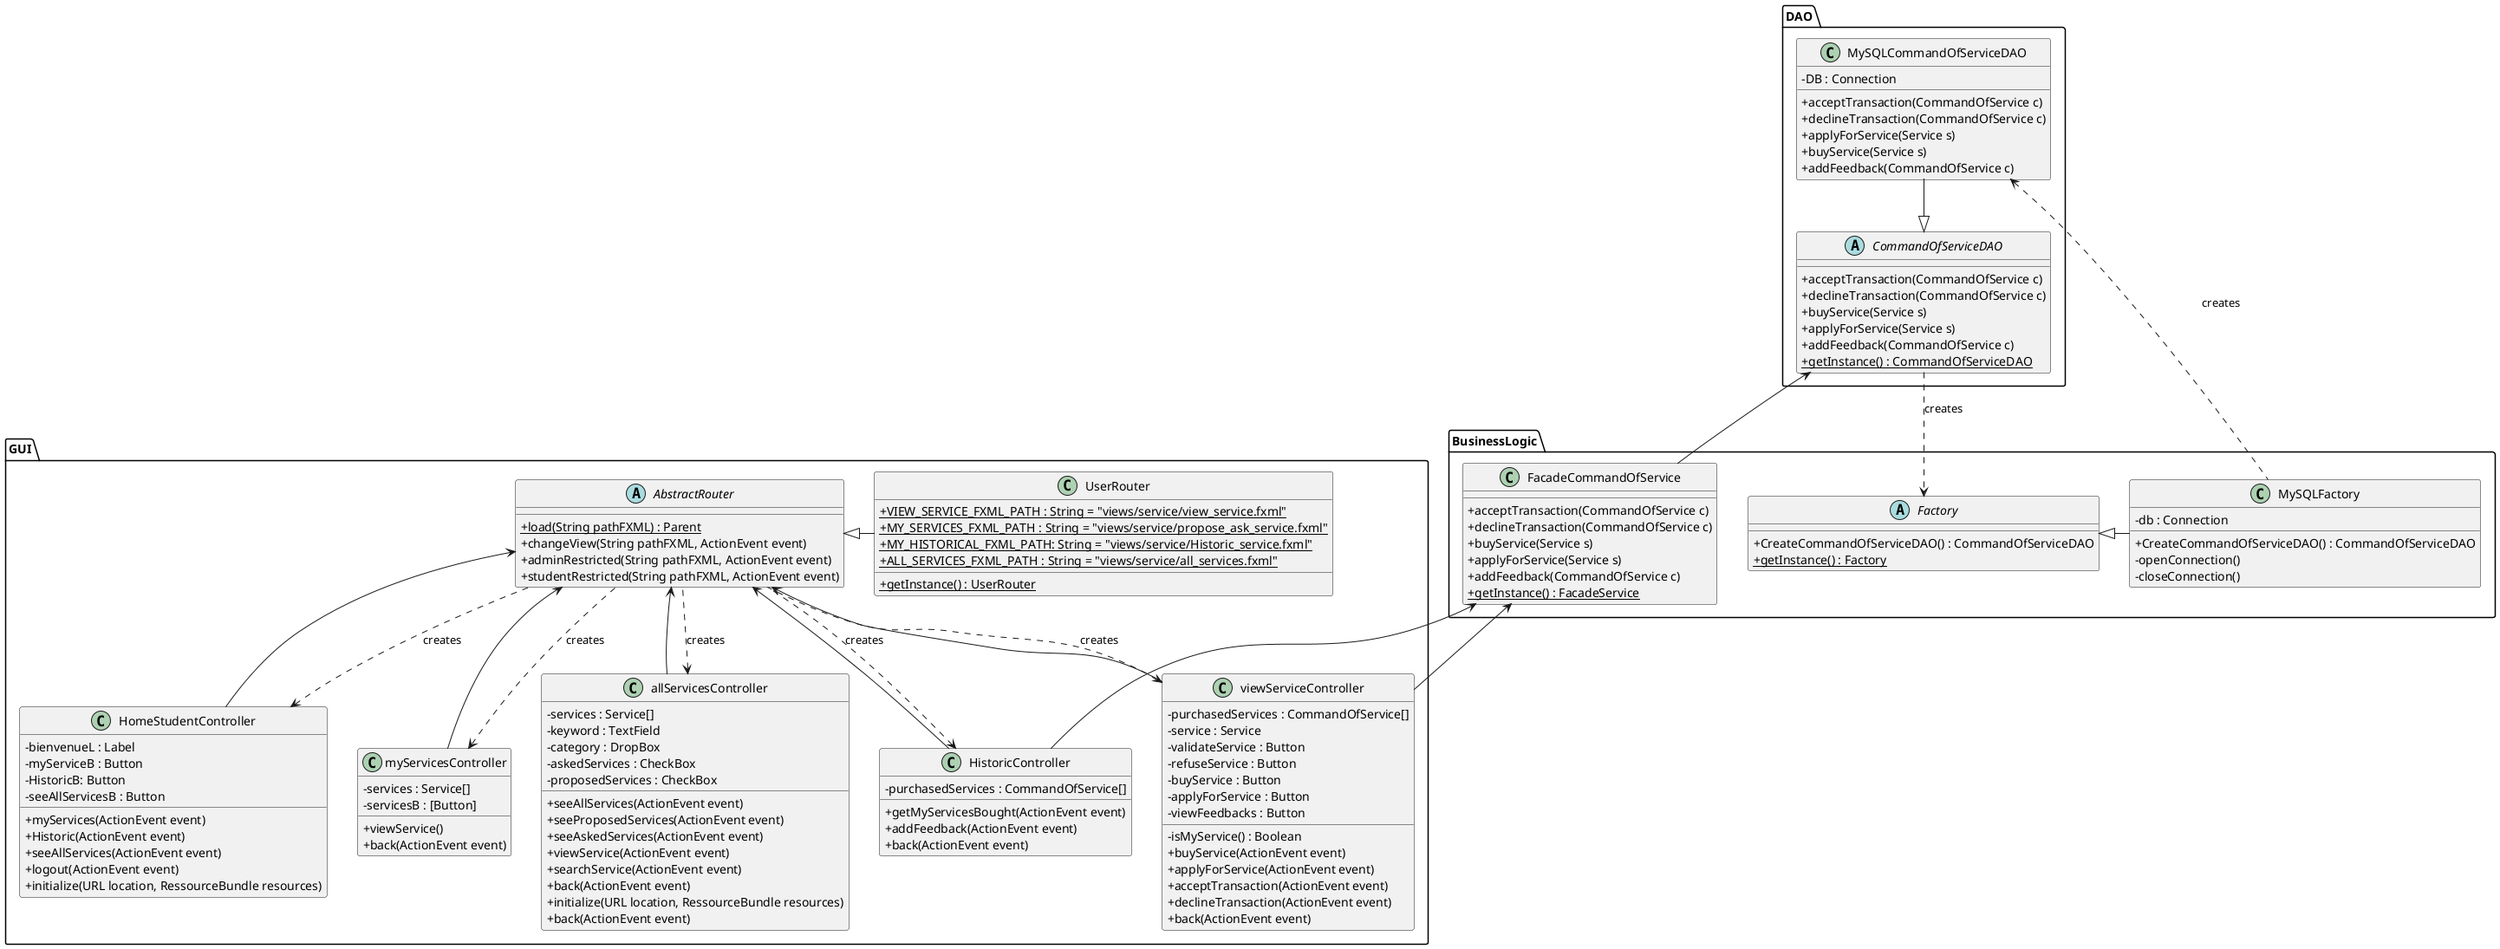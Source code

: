 @startuml

@startuml
skinparam classAttributeIconSize 0

package GUI{
    abstract class AbstractRouter{
        + {static} load(String pathFXML) : Parent
        + changeView(String pathFXML, ActionEvent event)
        + adminRestricted(String pathFXML, ActionEvent event)
        + studentRestricted(String pathFXML, ActionEvent event)
    }

    class HomeStudentController{
            - bienvenueL : Label
            - myServiceB : Button
            - HistoricB: Button
            - seeAllServicesB : Button
            + myServices(ActionEvent event)
            + Historic(ActionEvent event)
            + seeAllServices(ActionEvent event)
            + logout(ActionEvent event)
            + initialize(URL location, RessourceBundle resources)
    }

    class myServicesController{
        - services : Service[]
        - servicesB : [Button]
        + viewService()
        + back(ActionEvent event)
    }

    class HistoricController{
            - purchasedServices : CommandOfService[]
            + getMyServicesBought(ActionEvent event)
            + addFeedback(ActionEvent event)
            + back(ActionEvent event)
     }

    class viewServiceController{
        - purchasedServices : CommandOfService[]
        - service : Service
        - validateService : Button
        - refuseService : Button
        - buyService : Button
        - applyForService : Button
        - viewFeedbacks : Button
        - isMyService() : Boolean
        + buyService(ActionEvent event)
        + applyForService(ActionEvent event)
        + acceptTransaction(ActionEvent event)
        + declineTransaction(ActionEvent event)
        + back(ActionEvent event)
    }



    class allServicesController{
            - services : Service[]
            - keyword : TextField
            - category : DropBox
            - askedServices : CheckBox
            - proposedServices : CheckBox

            + seeAllServices(ActionEvent event)
            + seeProposedServices(ActionEvent event)
            + seeAskedServices(ActionEvent event)
            + viewService(ActionEvent event)
            + searchService(ActionEvent event)
            + back(ActionEvent event)
            + initialize(URL location, RessourceBundle resources)
            + back(ActionEvent event)
        }


    class UserRouter{
        + {static} VIEW_SERVICE_FXML_PATH : String = "views/service/view_service.fxml"
        + {static} MY_SERVICES_FXML_PATH : String = "views/service/propose_ask_service.fxml"
        + {static} MY_HISTORICAL_FXML_PATH: String = "views/service/Historic_service.fxml"
        + {static} ALL_SERVICES_FXML_PATH : String = "views/service/all_services.fxml"
        + {static} getInstance() : UserRouter
    }

    AbstractRouter <|-right- UserRouter


    AbstractRouter <-- HomeStudentController
    AbstractRouter <-- allServicesController
    AbstractRouter <-- viewServiceController
    AbstractRouter <-- myServicesController
    AbstractRouter <-- HistoricController

    allServicesController <.. AbstractRouter : creates
    HomeStudentController <.. AbstractRouter : creates
    myServicesController <.. AbstractRouter : creates
    viewServiceController <.. AbstractRouter : creates
    HistoricController <.. AbstractRouter : creates


}


package BusinessLogic{
    class FacadeCommandOfService{
        + acceptTransaction(CommandOfService c)
        + declineTransaction(CommandOfService c)
        + buyService(Service s)
        + applyForService(Service s)
        + addFeedback(CommandOfService c)
        + {static} getInstance() : FacadeService
    }

    abstract class Factory{
        + CreateCommandOfServiceDAO() : CommandOfServiceDAO
       + {static} getInstance() : Factory
    }
    class MySQLFactory{
        - db : Connection
        + CreateCommandOfServiceDAO() : CommandOfServiceDAO
        - openConnection()
        - closeConnection()
    }

    Factory <|-left- MySQLFactory

    FacadeCommandOfService <-down- viewServiceController
    FacadeCommandOfService <-down- HistoricController

}

package DAO{

    abstract class CommandOfServiceDAO{

        + acceptTransaction(CommandOfService c)
        + declineTransaction(CommandOfService c)
        + buyService(Service s)
        + applyForService(Service s)
        + addFeedback(CommandOfService c)
        + {static} getInstance() : CommandOfServiceDAO
    }

    class MySQLCommandOfServiceDAO{
        - DB : Connection
        + acceptTransaction(CommandOfService c)
        + declineTransaction(CommandOfService c)
        + applyForService(Service s)
        + buyService(Service s)
        + addFeedback(CommandOfService c)

    }

    MySQLCommandOfServiceDAO --|> CommandOfServiceDAO
    MySQLCommandOfServiceDAO <.right. MySQLFactory : creates
    CommandOfServiceDAO ..> Factory : creates
    CommandOfServiceDAO <-right- FacadeCommandOfService


}



@enduml